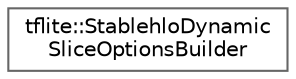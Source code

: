 digraph "Graphical Class Hierarchy"
{
 // LATEX_PDF_SIZE
  bgcolor="transparent";
  edge [fontname=Helvetica,fontsize=10,labelfontname=Helvetica,labelfontsize=10];
  node [fontname=Helvetica,fontsize=10,shape=box,height=0.2,width=0.4];
  rankdir="LR";
  Node0 [id="Node000000",label="tflite::StablehloDynamic\lSliceOptionsBuilder",height=0.2,width=0.4,color="grey40", fillcolor="white", style="filled",URL="$structtflite_1_1_stablehlo_dynamic_slice_options_builder.html",tooltip=" "];
}
